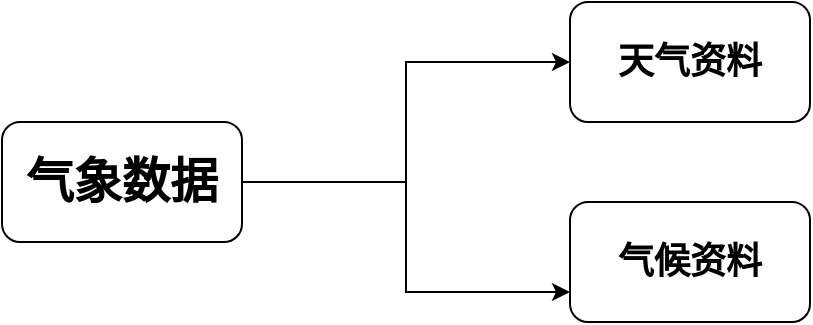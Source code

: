 <mxfile version="20.0.1" type="github"><diagram id="5SfO1ft-ARLxFoq9ARly" name="Page-1"><mxGraphModel dx="1550" dy="859" grid="1" gridSize="10" guides="1" tooltips="1" connect="1" arrows="1" fold="1" page="1" pageScale="1" pageWidth="827" pageHeight="1169" math="0" shadow="0"><root><mxCell id="0"/><mxCell id="1" parent="0"/><mxCell id="gwAdpIaawFW0KG7_0mFj-14" style="edgeStyle=orthogonalEdgeStyle;rounded=0;orthogonalLoop=1;jettySize=auto;html=1;entryX=0;entryY=0.5;entryDx=0;entryDy=0;fontFamily=Times New Roman;" edge="1" parent="1" source="gwAdpIaawFW0KG7_0mFj-1" target="gwAdpIaawFW0KG7_0mFj-2"><mxGeometry relative="1" as="geometry"/></mxCell><mxCell id="gwAdpIaawFW0KG7_0mFj-15" style="edgeStyle=orthogonalEdgeStyle;rounded=0;orthogonalLoop=1;jettySize=auto;html=1;entryX=0;entryY=0.75;entryDx=0;entryDy=0;fontFamily=Times New Roman;" edge="1" parent="1" source="gwAdpIaawFW0KG7_0mFj-1" target="gwAdpIaawFW0KG7_0mFj-3"><mxGeometry relative="1" as="geometry"/></mxCell><mxCell id="gwAdpIaawFW0KG7_0mFj-1" value="&lt;h1&gt;&lt;font face=&quot;Times New Roman&quot;&gt;气象数据&lt;/font&gt;&lt;/h1&gt;" style="rounded=1;whiteSpace=wrap;html=1;" vertex="1" parent="1"><mxGeometry x="130" y="310" width="120" height="60" as="geometry"/></mxCell><mxCell id="gwAdpIaawFW0KG7_0mFj-2" value="&lt;h2&gt;天气资料&lt;/h2&gt;" style="rounded=1;whiteSpace=wrap;html=1;" vertex="1" parent="1"><mxGeometry x="414" y="250" width="120" height="60" as="geometry"/></mxCell><mxCell id="gwAdpIaawFW0KG7_0mFj-3" value="&lt;h2&gt;气候资料&lt;/h2&gt;" style="rounded=1;whiteSpace=wrap;html=1;" vertex="1" parent="1"><mxGeometry x="414" y="350" width="120" height="60" as="geometry"/></mxCell></root></mxGraphModel></diagram></mxfile>